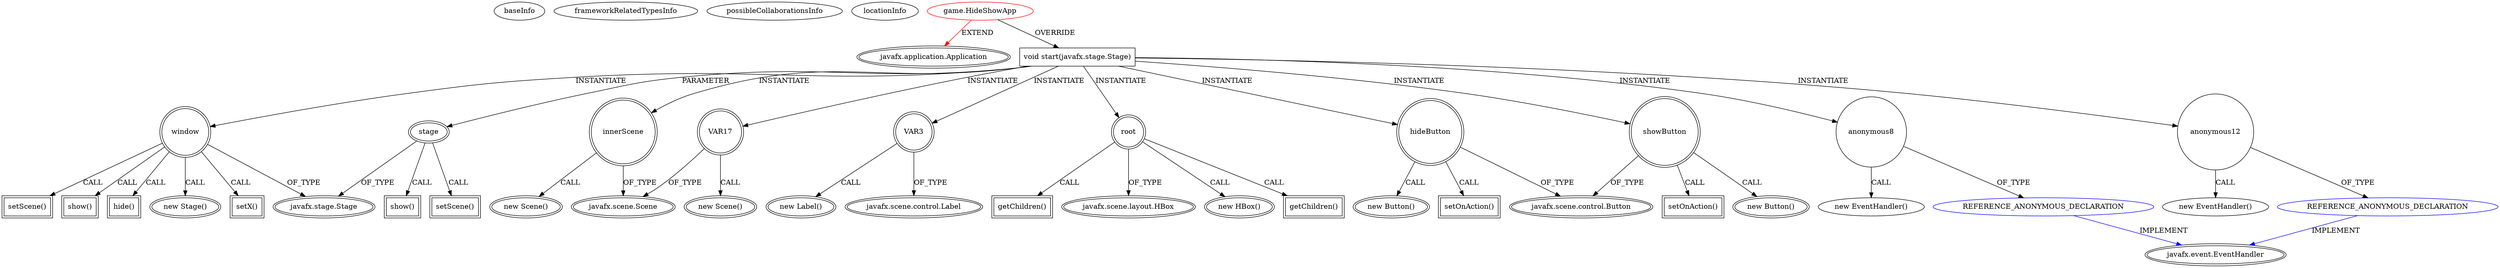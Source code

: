 digraph {
baseInfo[graphId=646,category="extension_graph",isAnonymous=false,possibleRelation=true]
frameworkRelatedTypesInfo[0="javafx.application.Application"]
possibleCollaborationsInfo[0="646~OVERRIDING_METHOD_DECLARATION-INSTANTIATION-~javafx.application.Application ~javafx.event.EventHandler ~false~true"]
locationInfo[projectName="Johnmalc-JavaFX",filePath="/Johnmalc-JavaFX/JavaFX-master/src/game/HideShowApp.java",contextSignature="HideShowApp",graphId="646"]
0[label="game.HideShowApp",vertexType="ROOT_CLIENT_CLASS_DECLARATION",isFrameworkType=false,color=red]
1[label="javafx.application.Application",vertexType="FRAMEWORK_CLASS_TYPE",isFrameworkType=true,peripheries=2]
2[label="void start(javafx.stage.Stage)",vertexType="OVERRIDING_METHOD_DECLARATION",isFrameworkType=false,shape=box]
3[label="stage",vertexType="PARAMETER_DECLARATION",isFrameworkType=true,peripheries=2]
4[label="javafx.stage.Stage",vertexType="FRAMEWORK_CLASS_TYPE",isFrameworkType=true,peripheries=2]
6[label="window",vertexType="VARIABLE_EXPRESION",isFrameworkType=true,peripheries=2,shape=circle]
5[label="new Stage()",vertexType="CONSTRUCTOR_CALL",isFrameworkType=true,peripheries=2]
9[label="setX()",vertexType="INSIDE_CALL",isFrameworkType=true,peripheries=2,shape=box]
11[label="innerScene",vertexType="VARIABLE_EXPRESION",isFrameworkType=true,peripheries=2,shape=circle]
12[label="javafx.scene.Scene",vertexType="FRAMEWORK_CLASS_TYPE",isFrameworkType=true,peripheries=2]
10[label="new Scene()",vertexType="CONSTRUCTOR_CALL",isFrameworkType=true,peripheries=2]
14[label="VAR3",vertexType="VARIABLE_EXPRESION",isFrameworkType=true,peripheries=2,shape=circle]
15[label="javafx.scene.control.Label",vertexType="FRAMEWORK_CLASS_TYPE",isFrameworkType=true,peripheries=2]
13[label="new Label()",vertexType="CONSTRUCTOR_CALL",isFrameworkType=true,peripheries=2]
17[label="setScene()",vertexType="INSIDE_CALL",isFrameworkType=true,peripheries=2,shape=box]
19[label="root",vertexType="VARIABLE_EXPRESION",isFrameworkType=true,peripheries=2,shape=circle]
20[label="javafx.scene.layout.HBox",vertexType="FRAMEWORK_CLASS_TYPE",isFrameworkType=true,peripheries=2]
18[label="new HBox()",vertexType="CONSTRUCTOR_CALL",isFrameworkType=true,peripheries=2]
22[label="showButton",vertexType="VARIABLE_EXPRESION",isFrameworkType=true,peripheries=2,shape=circle]
23[label="javafx.scene.control.Button",vertexType="FRAMEWORK_CLASS_TYPE",isFrameworkType=true,peripheries=2]
21[label="new Button()",vertexType="CONSTRUCTOR_CALL",isFrameworkType=true,peripheries=2]
25[label="setOnAction()",vertexType="INSIDE_CALL",isFrameworkType=true,peripheries=2,shape=box]
27[label="anonymous8",vertexType="VARIABLE_EXPRESION",isFrameworkType=false,shape=circle]
28[label="REFERENCE_ANONYMOUS_DECLARATION",vertexType="REFERENCE_ANONYMOUS_DECLARATION",isFrameworkType=false,color=blue]
29[label="javafx.event.EventHandler",vertexType="FRAMEWORK_INTERFACE_TYPE",isFrameworkType=true,peripheries=2]
26[label="new EventHandler()",vertexType="CONSTRUCTOR_CALL",isFrameworkType=false]
31[label="show()",vertexType="INSIDE_CALL",isFrameworkType=true,peripheries=2,shape=box]
33[label="hideButton",vertexType="VARIABLE_EXPRESION",isFrameworkType=true,peripheries=2,shape=circle]
32[label="new Button()",vertexType="CONSTRUCTOR_CALL",isFrameworkType=true,peripheries=2]
36[label="setOnAction()",vertexType="INSIDE_CALL",isFrameworkType=true,peripheries=2,shape=box]
38[label="anonymous12",vertexType="VARIABLE_EXPRESION",isFrameworkType=false,shape=circle]
39[label="REFERENCE_ANONYMOUS_DECLARATION",vertexType="REFERENCE_ANONYMOUS_DECLARATION",isFrameworkType=false,color=blue]
37[label="new EventHandler()",vertexType="CONSTRUCTOR_CALL",isFrameworkType=false]
42[label="hide()",vertexType="INSIDE_CALL",isFrameworkType=true,peripheries=2,shape=box]
44[label="getChildren()",vertexType="INSIDE_CALL",isFrameworkType=true,peripheries=2,shape=box]
46[label="getChildren()",vertexType="INSIDE_CALL",isFrameworkType=true,peripheries=2,shape=box]
48[label="setScene()",vertexType="INSIDE_CALL",isFrameworkType=true,peripheries=2,shape=box]
50[label="VAR17",vertexType="VARIABLE_EXPRESION",isFrameworkType=true,peripheries=2,shape=circle]
49[label="new Scene()",vertexType="CONSTRUCTOR_CALL",isFrameworkType=true,peripheries=2]
53[label="show()",vertexType="INSIDE_CALL",isFrameworkType=true,peripheries=2,shape=box]
0->1[label="EXTEND",color=red]
0->2[label="OVERRIDE"]
3->4[label="OF_TYPE"]
2->3[label="PARAMETER"]
2->6[label="INSTANTIATE"]
6->4[label="OF_TYPE"]
6->5[label="CALL"]
6->9[label="CALL"]
2->11[label="INSTANTIATE"]
11->12[label="OF_TYPE"]
11->10[label="CALL"]
2->14[label="INSTANTIATE"]
14->15[label="OF_TYPE"]
14->13[label="CALL"]
6->17[label="CALL"]
2->19[label="INSTANTIATE"]
19->20[label="OF_TYPE"]
19->18[label="CALL"]
2->22[label="INSTANTIATE"]
22->23[label="OF_TYPE"]
22->21[label="CALL"]
22->25[label="CALL"]
2->27[label="INSTANTIATE"]
28->29[label="IMPLEMENT",color=blue]
27->28[label="OF_TYPE"]
27->26[label="CALL"]
6->31[label="CALL"]
2->33[label="INSTANTIATE"]
33->23[label="OF_TYPE"]
33->32[label="CALL"]
33->36[label="CALL"]
2->38[label="INSTANTIATE"]
39->29[label="IMPLEMENT",color=blue]
38->39[label="OF_TYPE"]
38->37[label="CALL"]
6->42[label="CALL"]
19->44[label="CALL"]
19->46[label="CALL"]
3->48[label="CALL"]
2->50[label="INSTANTIATE"]
50->12[label="OF_TYPE"]
50->49[label="CALL"]
3->53[label="CALL"]
}
